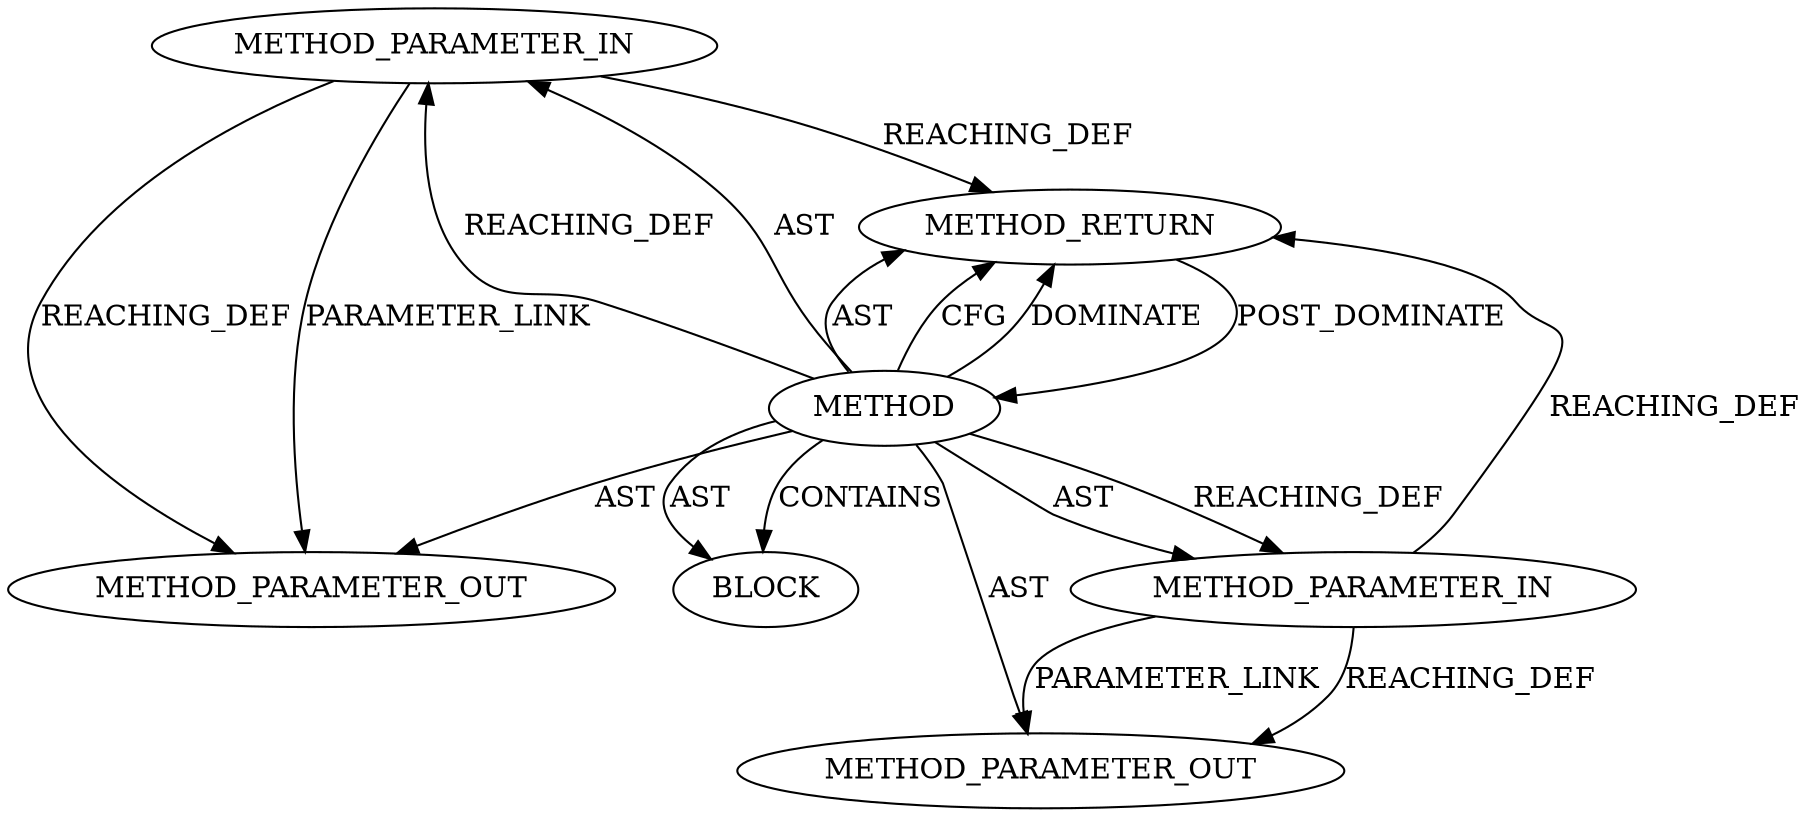 digraph {
  21742 [label=METHOD_PARAMETER_OUT ORDER=1 CODE="p1" IS_VARIADIC=false TYPE_FULL_NAME="ANY" EVALUATION_STRATEGY="BY_VALUE" INDEX=1 NAME="p1"]
  21743 [label=METHOD_PARAMETER_OUT ORDER=2 CODE="p2" IS_VARIADIC=false TYPE_FULL_NAME="ANY" EVALUATION_STRATEGY="BY_VALUE" INDEX=2 NAME="p2"]
  19295 [label=METHOD_PARAMETER_IN ORDER=1 CODE="p1" IS_VARIADIC=false TYPE_FULL_NAME="ANY" EVALUATION_STRATEGY="BY_VALUE" INDEX=1 NAME="p1"]
  19298 [label=METHOD_RETURN ORDER=2 CODE="RET" TYPE_FULL_NAME="ANY" EVALUATION_STRATEGY="BY_VALUE"]
  19296 [label=METHOD_PARAMETER_IN ORDER=2 CODE="p2" IS_VARIADIC=false TYPE_FULL_NAME="ANY" EVALUATION_STRATEGY="BY_VALUE" INDEX=2 NAME="p2"]
  19294 [label=METHOD AST_PARENT_TYPE="NAMESPACE_BLOCK" AST_PARENT_FULL_NAME="<global>" ORDER=0 CODE="<empty>" FULL_NAME="<operator>.indirectIndexAccess" IS_EXTERNAL=true FILENAME="<empty>" SIGNATURE="" NAME="<operator>.indirectIndexAccess"]
  19297 [label=BLOCK ORDER=1 ARGUMENT_INDEX=1 CODE="<empty>" TYPE_FULL_NAME="ANY"]
  19294 -> 19295 [label=REACHING_DEF VARIABLE=""]
  19294 -> 21743 [label=AST ]
  19294 -> 19298 [label=AST ]
  19294 -> 19296 [label=REACHING_DEF VARIABLE=""]
  19294 -> 19297 [label=AST ]
  19296 -> 21743 [label=REACHING_DEF VARIABLE="p2"]
  19295 -> 19298 [label=REACHING_DEF VARIABLE="p1"]
  19294 -> 19298 [label=CFG ]
  19296 -> 21743 [label=PARAMETER_LINK ]
  19294 -> 19296 [label=AST ]
  19294 -> 19295 [label=AST ]
  19298 -> 19294 [label=POST_DOMINATE ]
  19296 -> 19298 [label=REACHING_DEF VARIABLE="p2"]
  19295 -> 21742 [label=PARAMETER_LINK ]
  19294 -> 21742 [label=AST ]
  19294 -> 19298 [label=DOMINATE ]
  19295 -> 21742 [label=REACHING_DEF VARIABLE="p1"]
  19294 -> 19297 [label=CONTAINS ]
}
